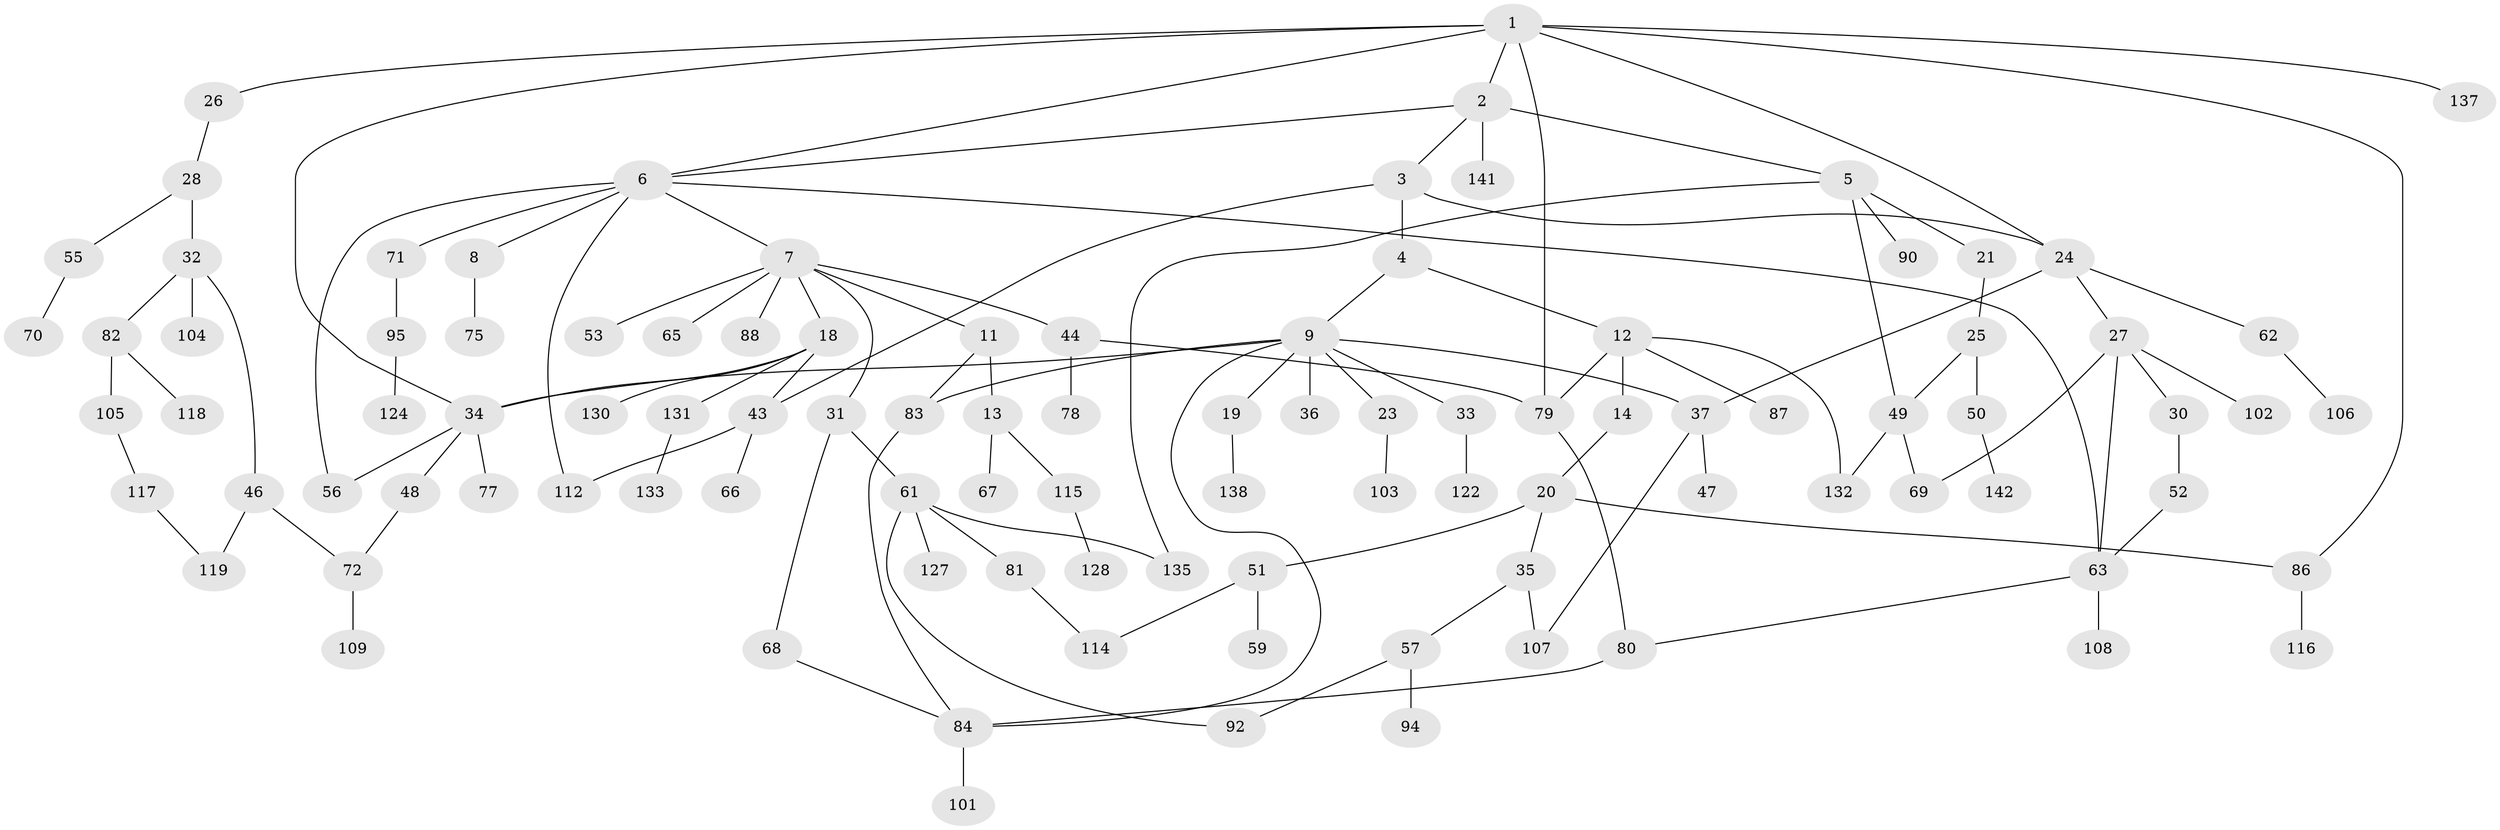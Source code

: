 // original degree distribution, {3: 0.22535211267605634, 5: 0.04929577464788732, 4: 0.07746478873239436, 6: 0.014084507042253521, 2: 0.33098591549295775, 7: 0.014084507042253521, 1: 0.2887323943661972}
// Generated by graph-tools (version 1.1) at 2025/41/03/06/25 10:41:26]
// undirected, 101 vertices, 127 edges
graph export_dot {
graph [start="1"]
  node [color=gray90,style=filled];
  1 [super="+15"];
  2 [super="+85"];
  3 [super="+16"];
  4 [super="+96"];
  5 [super="+139"];
  6 [super="+38"];
  7 [super="+29"];
  8 [super="+74"];
  9 [super="+10"];
  11;
  12 [super="+111"];
  13 [super="+17"];
  14;
  18 [super="+120"];
  19 [super="+22"];
  20 [super="+97"];
  21;
  23 [super="+98"];
  24 [super="+99"];
  25 [super="+121"];
  26;
  27 [super="+45"];
  28;
  30 [super="+41"];
  31;
  32 [super="+39"];
  33;
  34 [super="+42"];
  35 [super="+40"];
  36;
  37 [super="+54"];
  43 [super="+58"];
  44;
  46;
  47;
  48;
  49 [super="+89"];
  50;
  51 [super="+91"];
  52;
  53 [super="+60"];
  55 [super="+64"];
  56;
  57 [super="+136"];
  59 [super="+123"];
  61 [super="+76"];
  62 [super="+73"];
  63;
  65;
  66 [super="+134"];
  67;
  68 [super="+110"];
  69;
  70;
  71;
  72 [super="+93"];
  75;
  77;
  78;
  79 [super="+125"];
  80 [super="+129"];
  81;
  82;
  83 [super="+100"];
  84 [super="+113"];
  86;
  87;
  88;
  90;
  92;
  94;
  95;
  101 [super="+126"];
  102;
  103;
  104;
  105;
  106;
  107;
  108;
  109;
  112;
  114;
  115;
  116;
  117;
  118;
  119;
  122;
  124;
  127;
  128;
  130;
  131;
  132;
  133;
  135;
  137;
  138 [super="+140"];
  141;
  142;
  1 -- 2;
  1 -- 34;
  1 -- 86;
  1 -- 24;
  1 -- 137;
  1 -- 26;
  1 -- 6;
  1 -- 79;
  2 -- 3;
  2 -- 5;
  2 -- 6;
  2 -- 141;
  3 -- 4;
  3 -- 43;
  3 -- 24;
  4 -- 9;
  4 -- 12;
  5 -- 21;
  5 -- 90;
  5 -- 49;
  5 -- 135;
  6 -- 7;
  6 -- 8;
  6 -- 56;
  6 -- 71;
  6 -- 112;
  6 -- 63;
  7 -- 11;
  7 -- 18;
  7 -- 31;
  7 -- 44;
  7 -- 88;
  7 -- 65;
  7 -- 53;
  8 -- 75;
  9 -- 19;
  9 -- 37;
  9 -- 83;
  9 -- 84;
  9 -- 36;
  9 -- 23;
  9 -- 33;
  9 -- 34;
  11 -- 13;
  11 -- 83;
  12 -- 14;
  12 -- 87;
  12 -- 132;
  12 -- 79;
  13 -- 67;
  13 -- 115;
  14 -- 20;
  18 -- 130;
  18 -- 131;
  18 -- 34;
  18 -- 43;
  19 -- 138;
  20 -- 35;
  20 -- 51;
  20 -- 86;
  21 -- 25;
  23 -- 103;
  24 -- 27;
  24 -- 62;
  24 -- 37;
  25 -- 49;
  25 -- 50;
  26 -- 28;
  27 -- 30;
  27 -- 69;
  27 -- 102;
  27 -- 63;
  28 -- 32;
  28 -- 55;
  30 -- 52;
  31 -- 61;
  31 -- 68;
  32 -- 104;
  32 -- 82;
  32 -- 46;
  33 -- 122;
  34 -- 48;
  34 -- 77;
  34 -- 56;
  35 -- 57;
  35 -- 107;
  37 -- 47;
  37 -- 107;
  43 -- 112;
  43 -- 66;
  44 -- 78;
  44 -- 79;
  46 -- 72;
  46 -- 119;
  48 -- 72;
  49 -- 132;
  49 -- 69;
  50 -- 142;
  51 -- 59;
  51 -- 114;
  52 -- 63;
  55 -- 70;
  57 -- 94;
  57 -- 92;
  61 -- 127;
  61 -- 81;
  61 -- 92;
  61 -- 135;
  62 -- 106;
  63 -- 80;
  63 -- 108;
  68 -- 84;
  71 -- 95;
  72 -- 109;
  79 -- 80;
  80 -- 84;
  81 -- 114;
  82 -- 105;
  82 -- 118;
  83 -- 84;
  84 -- 101;
  86 -- 116;
  95 -- 124;
  105 -- 117;
  115 -- 128;
  117 -- 119;
  131 -- 133;
}

